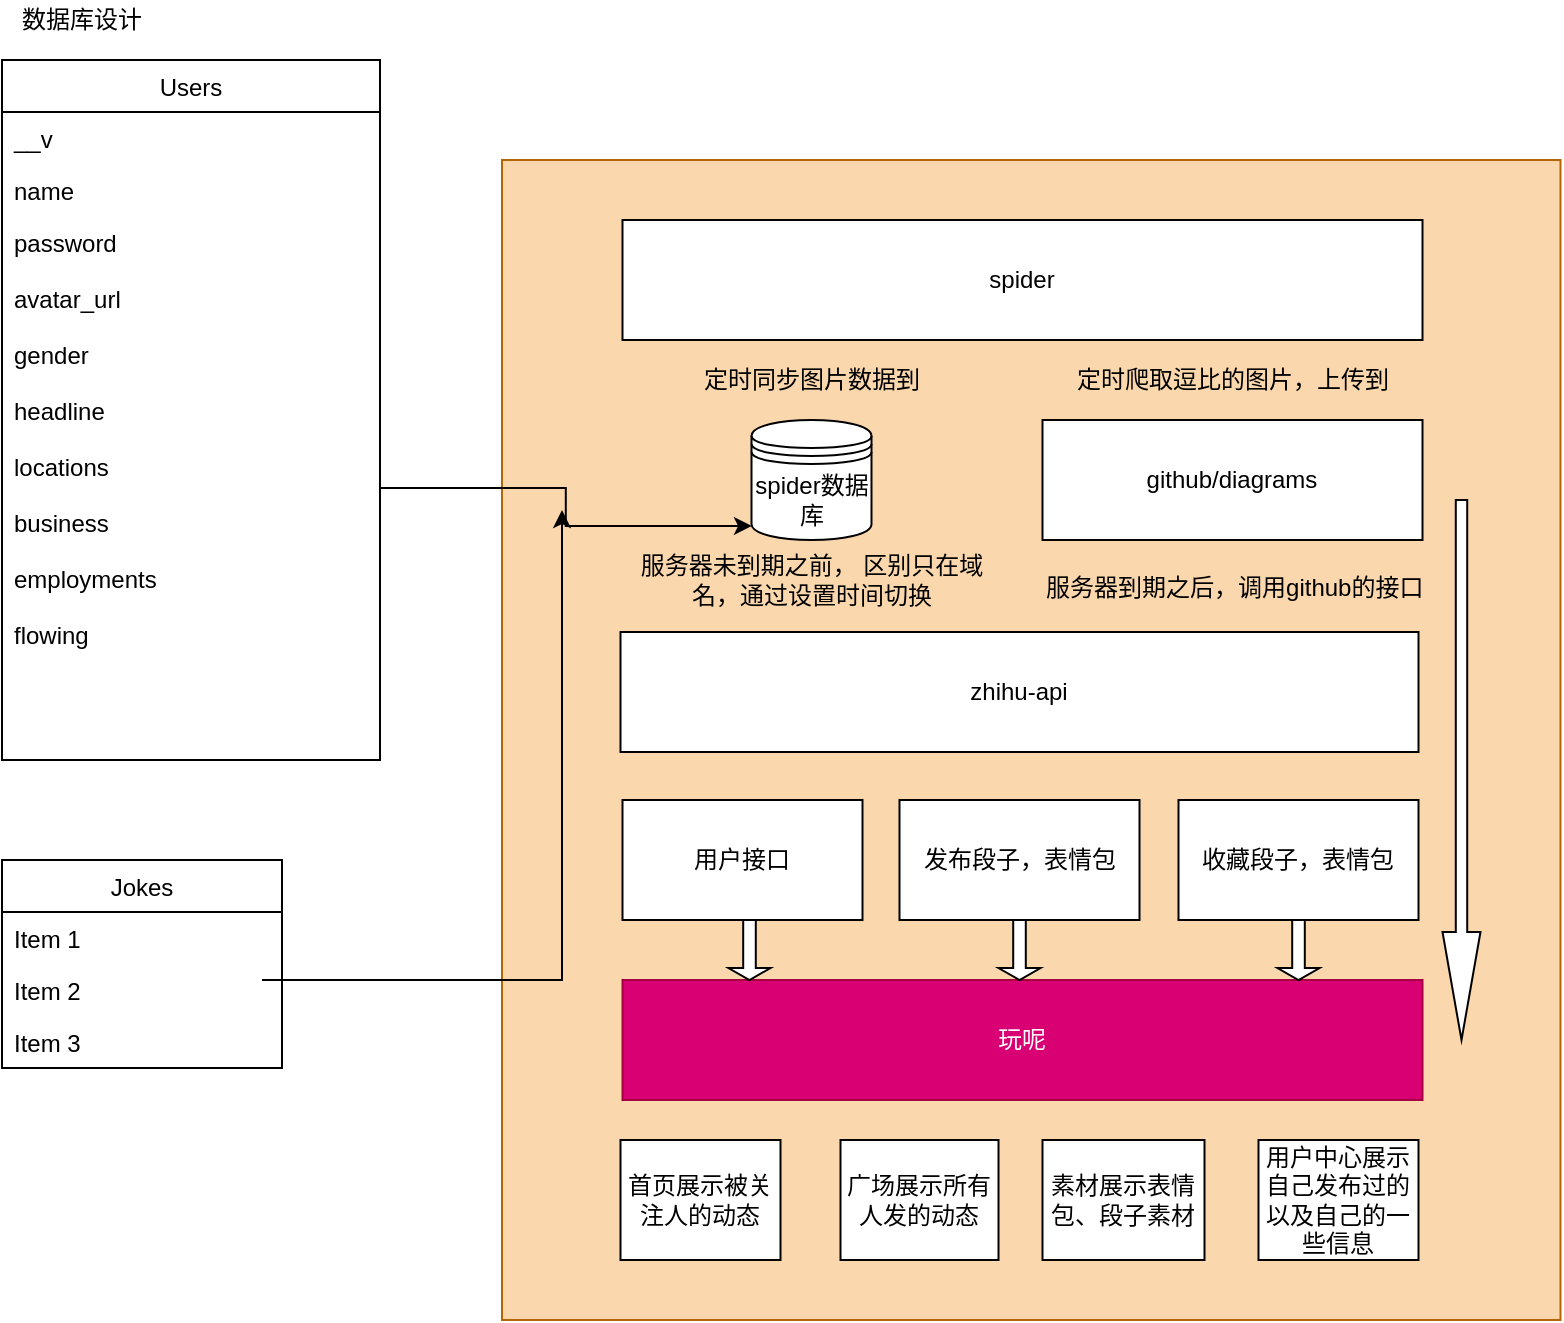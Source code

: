 <mxfile version="14.6.13" type="device"><diagram id="vX91PgY0Vcs1NB5ILVV_" name="第 1 页"><mxGraphModel dx="1113" dy="739" grid="1" gridSize="10" guides="1" tooltips="1" connect="1" arrows="1" fold="1" page="1" pageScale="1" pageWidth="827" pageHeight="1169" math="0" shadow="0"><root><mxCell id="0"/><mxCell id="1" parent="0"/><mxCell id="jclNdH-C2hw0BQLPv_QM-63" value="" style="rounded=0;whiteSpace=wrap;html=1;fillColor=#fad7ac;strokeColor=#b46504;" vertex="1" parent="1"><mxGeometry x="270" y="260" width="529.25" height="580" as="geometry"/></mxCell><mxCell id="jclNdH-C2hw0BQLPv_QM-1" value="数据库设计&lt;br&gt;" style="text;html=1;strokeColor=none;fillColor=none;align=center;verticalAlign=middle;whiteSpace=wrap;rounded=0;" vertex="1" parent="1"><mxGeometry x="20" y="180" width="80" height="20" as="geometry"/></mxCell><mxCell id="jclNdH-C2hw0BQLPv_QM-2" value="Users" style="swimlane;fontStyle=0;childLayout=stackLayout;horizontal=1;startSize=26;horizontalStack=0;resizeParent=1;resizeParentMax=0;resizeLast=0;collapsible=1;marginBottom=0;" vertex="1" parent="1"><mxGeometry x="20" y="210" width="189" height="350" as="geometry"/></mxCell><mxCell id="jclNdH-C2hw0BQLPv_QM-3" value="__v&#10;" style="text;strokeColor=none;fillColor=none;align=left;verticalAlign=top;spacingLeft=4;spacingRight=4;overflow=hidden;rotatable=0;points=[[0,0.5],[1,0.5]];portConstraint=eastwest;" vertex="1" parent="jclNdH-C2hw0BQLPv_QM-2"><mxGeometry y="26" width="189" height="26" as="geometry"/></mxCell><mxCell id="jclNdH-C2hw0BQLPv_QM-4" value="name" style="text;strokeColor=none;fillColor=none;align=left;verticalAlign=top;spacingLeft=4;spacingRight=4;overflow=hidden;rotatable=0;points=[[0,0.5],[1,0.5]];portConstraint=eastwest;" vertex="1" parent="jclNdH-C2hw0BQLPv_QM-2"><mxGeometry y="52" width="189" height="26" as="geometry"/></mxCell><mxCell id="jclNdH-C2hw0BQLPv_QM-5" value="password&#10;&#10;avatar_url&#10;&#10;gender&#10;&#10;headline&#10;&#10;locations&#10;&#10;business&#10;&#10;employments&#10;&#10;flowing" style="text;strokeColor=none;fillColor=none;align=left;verticalAlign=top;spacingLeft=4;spacingRight=4;overflow=hidden;rotatable=0;points=[[0,0.5],[1,0.5]];portConstraint=eastwest;" vertex="1" parent="jclNdH-C2hw0BQLPv_QM-2"><mxGeometry y="78" width="189" height="272" as="geometry"/></mxCell><mxCell id="jclNdH-C2hw0BQLPv_QM-31" value="服务器未到期之前， 区别只在域名，通过设置时间切换" style="text;html=1;strokeColor=none;fillColor=none;align=center;verticalAlign=middle;whiteSpace=wrap;rounded=0;" vertex="1" parent="1"><mxGeometry x="330.25" y="460" width="190" height="20" as="geometry"/></mxCell><mxCell id="jclNdH-C2hw0BQLPv_QM-36" value="zhihu-api" style="rounded=0;whiteSpace=wrap;html=1;" vertex="1" parent="1"><mxGeometry x="329.25" y="496" width="399" height="60" as="geometry"/></mxCell><mxCell id="jclNdH-C2hw0BQLPv_QM-37" value="用户接口" style="rounded=0;whiteSpace=wrap;html=1;" vertex="1" parent="1"><mxGeometry x="330.25" y="580" width="120" height="60" as="geometry"/></mxCell><mxCell id="jclNdH-C2hw0BQLPv_QM-41" value="发布段子，表情包" style="rounded=0;whiteSpace=wrap;html=1;" vertex="1" parent="1"><mxGeometry x="468.75" y="580" width="120" height="60" as="geometry"/></mxCell><mxCell id="jclNdH-C2hw0BQLPv_QM-42" value="收藏段子，表情包" style="rounded=0;whiteSpace=wrap;html=1;" vertex="1" parent="1"><mxGeometry x="608.25" y="580" width="120" height="60" as="geometry"/></mxCell><mxCell id="jclNdH-C2hw0BQLPv_QM-45" value="Jokes" style="swimlane;fontStyle=0;childLayout=stackLayout;horizontal=1;startSize=26;horizontalStack=0;resizeParent=1;resizeParentMax=0;resizeLast=0;collapsible=1;marginBottom=0;" vertex="1" parent="1"><mxGeometry x="20" y="610" width="140" height="104" as="geometry"/></mxCell><mxCell id="jclNdH-C2hw0BQLPv_QM-46" value="Item 1" style="text;strokeColor=none;fillColor=none;align=left;verticalAlign=top;spacingLeft=4;spacingRight=4;overflow=hidden;rotatable=0;points=[[0,0.5],[1,0.5]];portConstraint=eastwest;" vertex="1" parent="jclNdH-C2hw0BQLPv_QM-45"><mxGeometry y="26" width="140" height="26" as="geometry"/></mxCell><mxCell id="jclNdH-C2hw0BQLPv_QM-47" value="Item 2" style="text;strokeColor=none;fillColor=none;align=left;verticalAlign=top;spacingLeft=4;spacingRight=4;overflow=hidden;rotatable=0;points=[[0,0.5],[1,0.5]];portConstraint=eastwest;" vertex="1" parent="jclNdH-C2hw0BQLPv_QM-45"><mxGeometry y="52" width="140" height="26" as="geometry"/></mxCell><mxCell id="jclNdH-C2hw0BQLPv_QM-48" value="Item 3" style="text;strokeColor=none;fillColor=none;align=left;verticalAlign=top;spacingLeft=4;spacingRight=4;overflow=hidden;rotatable=0;points=[[0,0.5],[1,0.5]];portConstraint=eastwest;" vertex="1" parent="jclNdH-C2hw0BQLPv_QM-45"><mxGeometry y="78" width="140" height="26" as="geometry"/></mxCell><mxCell id="jclNdH-C2hw0BQLPv_QM-49" value="玩呢" style="rounded=0;whiteSpace=wrap;html=1;fillColor=#d80073;strokeColor=#A50040;fontColor=#ffffff;" vertex="1" parent="1"><mxGeometry x="330.25" y="670" width="400" height="60" as="geometry"/></mxCell><mxCell id="jclNdH-C2hw0BQLPv_QM-54" value="github/diagrams" style="rounded=0;whiteSpace=wrap;html=1;" vertex="1" parent="1"><mxGeometry x="540.25" y="390" width="190" height="60" as="geometry"/></mxCell><mxCell id="jclNdH-C2hw0BQLPv_QM-55" value="&lt;span style=&quot;font-family: &amp;#34;helvetica&amp;#34; ; text-align: center&quot;&gt;服务器到期之后，&lt;/span&gt;&lt;span style=&quot;text-align: center&quot;&gt;调用github的接口&lt;/span&gt;" style="text;whiteSpace=wrap;html=1;" vertex="1" parent="1"><mxGeometry x="540.25" y="460" width="200" height="40" as="geometry"/></mxCell><mxCell id="jclNdH-C2hw0BQLPv_QM-56" value="spider" style="rounded=0;whiteSpace=wrap;html=1;" vertex="1" parent="1"><mxGeometry x="330.25" y="290" width="400" height="60" as="geometry"/></mxCell><mxCell id="jclNdH-C2hw0BQLPv_QM-57" value="定时爬取逗比的图片，上传到" style="text;html=1;align=center;verticalAlign=middle;resizable=0;points=[];autosize=1;strokeColor=none;" vertex="1" parent="1"><mxGeometry x="550.25" y="360" width="170" height="20" as="geometry"/></mxCell><mxCell id="jclNdH-C2hw0BQLPv_QM-64" value="首页展示被关注人的动态" style="rounded=0;whiteSpace=wrap;html=1;" vertex="1" parent="1"><mxGeometry x="329.25" y="750" width="80" height="60" as="geometry"/></mxCell><mxCell id="jclNdH-C2hw0BQLPv_QM-65" value="广场展示所有人发的动态" style="rounded=0;whiteSpace=wrap;html=1;" vertex="1" parent="1"><mxGeometry x="439.25" y="750" width="79" height="60" as="geometry"/></mxCell><mxCell id="jclNdH-C2hw0BQLPv_QM-66" value="素材展示表情包、段子素材" style="rounded=0;whiteSpace=wrap;html=1;" vertex="1" parent="1"><mxGeometry x="540.25" y="750" width="81" height="60" as="geometry"/></mxCell><mxCell id="jclNdH-C2hw0BQLPv_QM-67" value="用户中心展示自己发布过的&lt;br&gt;以及自己的一些信息" style="rounded=0;whiteSpace=wrap;html=1;" vertex="1" parent="1"><mxGeometry x="648.25" y="750" width="80" height="60" as="geometry"/></mxCell><mxCell id="jclNdH-C2hw0BQLPv_QM-68" value="&lt;span style=&quot;font-family: &amp;#34;helvetica&amp;#34;&quot;&gt;定时同步图片数据到&lt;/span&gt;" style="text;html=1;strokeColor=none;fillColor=none;align=center;verticalAlign=middle;whiteSpace=wrap;rounded=0;" vertex="1" parent="1"><mxGeometry x="370.25" y="360" width="110" height="20" as="geometry"/></mxCell><mxCell id="jclNdH-C2hw0BQLPv_QM-69" value="&lt;span&gt;spider数据库&lt;/span&gt;" style="shape=datastore;whiteSpace=wrap;html=1;" vertex="1" parent="1"><mxGeometry x="394.75" y="390" width="60" height="60" as="geometry"/></mxCell><mxCell id="jclNdH-C2hw0BQLPv_QM-71" value="" style="shape=singleArrow;direction=south;whiteSpace=wrap;html=1;" vertex="1" parent="1"><mxGeometry x="518.25" y="640" width="21" height="30" as="geometry"/></mxCell><mxCell id="jclNdH-C2hw0BQLPv_QM-72" value="" style="shape=singleArrow;direction=south;whiteSpace=wrap;html=1;" vertex="1" parent="1"><mxGeometry x="383.25" y="640" width="21" height="30" as="geometry"/></mxCell><mxCell id="jclNdH-C2hw0BQLPv_QM-74" value="" style="shape=singleArrow;direction=south;whiteSpace=wrap;html=1;" vertex="1" parent="1"><mxGeometry x="657.75" y="640" width="21" height="30" as="geometry"/></mxCell><mxCell id="jclNdH-C2hw0BQLPv_QM-76" value="" style="shape=singleArrow;direction=south;whiteSpace=wrap;html=1;" vertex="1" parent="1"><mxGeometry x="740.25" y="430" width="19" height="270" as="geometry"/></mxCell><mxCell id="jclNdH-C2hw0BQLPv_QM-78" style="edgeStyle=orthogonalEdgeStyle;rounded=0;orthogonalLoop=1;jettySize=auto;html=1;exitX=1;exitY=0.5;exitDx=0;exitDy=0;entryX=0.004;entryY=0.883;entryDx=0;entryDy=0;entryPerimeter=0;" edge="1" parent="1" source="jclNdH-C2hw0BQLPv_QM-5" target="jclNdH-C2hw0BQLPv_QM-69"><mxGeometry relative="1" as="geometry"/></mxCell><mxCell id="jclNdH-C2hw0BQLPv_QM-79" style="edgeStyle=orthogonalEdgeStyle;rounded=0;orthogonalLoop=1;jettySize=auto;html=1;exitX=1;exitY=0.5;exitDx=0;exitDy=0;" edge="1" parent="1"><mxGeometry relative="1" as="geometry"><mxPoint x="300" y="435" as="targetPoint"/><mxPoint x="150" y="670" as="sourcePoint"/><Array as="points"><mxPoint x="300" y="670"/></Array></mxGeometry></mxCell></root></mxGraphModel></diagram></mxfile>
